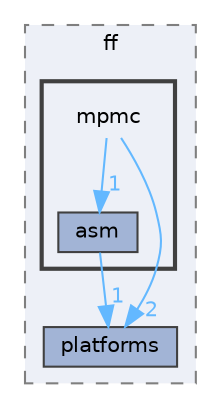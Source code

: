 digraph "external/taskflow/3rd-party/ff/mpmc"
{
 // LATEX_PDF_SIZE
  bgcolor="transparent";
  edge [fontname=Helvetica,fontsize=10,labelfontname=Helvetica,labelfontsize=10];
  node [fontname=Helvetica,fontsize=10,shape=box,height=0.2,width=0.4];
  compound=true
  subgraph clusterdir_76847c2e48732228b0d9f5df109ae853 {
    graph [ bgcolor="#edf0f7", pencolor="grey50", label="ff", fontname=Helvetica,fontsize=10 style="filled,dashed", URL="dir_76847c2e48732228b0d9f5df109ae853.html",tooltip=""]
  dir_3d4c7ca41e85c4febce0eed919d7de17 [label="platforms", fillcolor="#a2b4d6", color="grey25", style="filled", URL="dir_3d4c7ca41e85c4febce0eed919d7de17.html",tooltip=""];
  subgraph clusterdir_c809d0197bb7e56dba0691cf2584b1bb {
    graph [ bgcolor="#edf0f7", pencolor="grey25", label="", fontname=Helvetica,fontsize=10 style="filled,bold", URL="dir_c809d0197bb7e56dba0691cf2584b1bb.html",tooltip=""]
    dir_c809d0197bb7e56dba0691cf2584b1bb [shape=plaintext, label="mpmc"];
  dir_527d1ad348c40a4210eb31606800a5f8 [label="asm", fillcolor="#a2b4d6", color="grey25", style="filled", URL="dir_527d1ad348c40a4210eb31606800a5f8.html",tooltip=""];
  }
  }
  dir_c809d0197bb7e56dba0691cf2584b1bb->dir_3d4c7ca41e85c4febce0eed919d7de17 [headlabel="2", labeldistance=1.5 headhref="dir_000503_000551.html" href="dir_000503_000551.html" color="steelblue1" fontcolor="steelblue1"];
  dir_c809d0197bb7e56dba0691cf2584b1bb->dir_527d1ad348c40a4210eb31606800a5f8 [headlabel="1", labeldistance=1.5 headhref="dir_000503_000046.html" href="dir_000503_000046.html" color="steelblue1" fontcolor="steelblue1"];
  dir_527d1ad348c40a4210eb31606800a5f8->dir_3d4c7ca41e85c4febce0eed919d7de17 [headlabel="1", labeldistance=1.5 headhref="dir_000046_000551.html" href="dir_000046_000551.html" color="steelblue1" fontcolor="steelblue1"];
}
